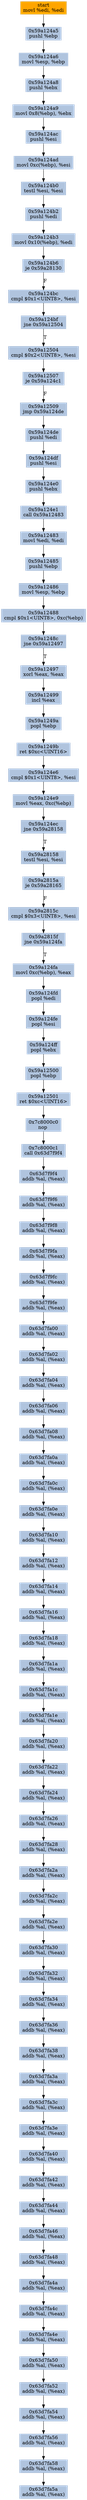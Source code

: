 digraph G {
node[shape=rectangle,style=filled,fillcolor=lightsteelblue,color=lightsteelblue]
bgcolor="transparent"
a0x59a124a3movl_edi_edi[label="start\nmovl %edi, %edi",color="lightgrey",fillcolor="orange"];
a0x59a124a5pushl_ebp[label="0x59a124a5\npushl %ebp"];
a0x59a124a6movl_esp_ebp[label="0x59a124a6\nmovl %esp, %ebp"];
a0x59a124a8pushl_ebx[label="0x59a124a8\npushl %ebx"];
a0x59a124a9movl_0x8ebp__ebx[label="0x59a124a9\nmovl 0x8(%ebp), %ebx"];
a0x59a124acpushl_esi[label="0x59a124ac\npushl %esi"];
a0x59a124admovl_0xcebp__esi[label="0x59a124ad\nmovl 0xc(%ebp), %esi"];
a0x59a124b0testl_esi_esi[label="0x59a124b0\ntestl %esi, %esi"];
a0x59a124b2pushl_edi[label="0x59a124b2\npushl %edi"];
a0x59a124b3movl_0x10ebp__edi[label="0x59a124b3\nmovl 0x10(%ebp), %edi"];
a0x59a124b6je_0x59a28130[label="0x59a124b6\nje 0x59a28130"];
a0x59a124bccmpl_0x1UINT8_esi[label="0x59a124bc\ncmpl $0x1<UINT8>, %esi"];
a0x59a124bfjne_0x59a12504[label="0x59a124bf\njne 0x59a12504"];
a0x59a12504cmpl_0x2UINT8_esi[label="0x59a12504\ncmpl $0x2<UINT8>, %esi"];
a0x59a12507je_0x59a124c1[label="0x59a12507\nje 0x59a124c1"];
a0x59a12509jmp_0x59a124de[label="0x59a12509\njmp 0x59a124de"];
a0x59a124depushl_edi[label="0x59a124de\npushl %edi"];
a0x59a124dfpushl_esi[label="0x59a124df\npushl %esi"];
a0x59a124e0pushl_ebx[label="0x59a124e0\npushl %ebx"];
a0x59a124e1call_0x59a12483[label="0x59a124e1\ncall 0x59a12483"];
a0x59a12483movl_edi_edi[label="0x59a12483\nmovl %edi, %edi"];
a0x59a12485pushl_ebp[label="0x59a12485\npushl %ebp"];
a0x59a12486movl_esp_ebp[label="0x59a12486\nmovl %esp, %ebp"];
a0x59a12488cmpl_0x1UINT8_0xcebp_[label="0x59a12488\ncmpl $0x1<UINT8>, 0xc(%ebp)"];
a0x59a1248cjne_0x59a12497[label="0x59a1248c\njne 0x59a12497"];
a0x59a12497xorl_eax_eax[label="0x59a12497\nxorl %eax, %eax"];
a0x59a12499incl_eax[label="0x59a12499\nincl %eax"];
a0x59a1249apopl_ebp[label="0x59a1249a\npopl %ebp"];
a0x59a1249bret_0xcUINT16[label="0x59a1249b\nret $0xc<UINT16>"];
a0x59a124e6cmpl_0x1UINT8_esi[label="0x59a124e6\ncmpl $0x1<UINT8>, %esi"];
a0x59a124e9movl_eax_0xcebp_[label="0x59a124e9\nmovl %eax, 0xc(%ebp)"];
a0x59a124ecjne_0x59a28158[label="0x59a124ec\njne 0x59a28158"];
a0x59a28158testl_esi_esi[label="0x59a28158\ntestl %esi, %esi"];
a0x59a2815aje_0x59a28165[label="0x59a2815a\nje 0x59a28165"];
a0x59a2815ccmpl_0x3UINT8_esi[label="0x59a2815c\ncmpl $0x3<UINT8>, %esi"];
a0x59a2815fjne_0x59a124fa[label="0x59a2815f\njne 0x59a124fa"];
a0x59a124famovl_0xcebp__eax[label="0x59a124fa\nmovl 0xc(%ebp), %eax"];
a0x59a124fdpopl_edi[label="0x59a124fd\npopl %edi"];
a0x59a124fepopl_esi[label="0x59a124fe\npopl %esi"];
a0x59a124ffpopl_ebx[label="0x59a124ff\npopl %ebx"];
a0x59a12500popl_ebp[label="0x59a12500\npopl %ebp"];
a0x59a12501ret_0xcUINT16[label="0x59a12501\nret $0xc<UINT16>"];
a0x7c8000c0nop_[label="0x7c8000c0\nnop "];
a0x7c8000c1call_0x63d7f9f4[label="0x7c8000c1\ncall 0x63d7f9f4"];
a0x63d7f9f4addb_al_eax_[label="0x63d7f9f4\naddb %al, (%eax)"];
a0x63d7f9f6addb_al_eax_[label="0x63d7f9f6\naddb %al, (%eax)"];
a0x63d7f9f8addb_al_eax_[label="0x63d7f9f8\naddb %al, (%eax)"];
a0x63d7f9faaddb_al_eax_[label="0x63d7f9fa\naddb %al, (%eax)"];
a0x63d7f9fcaddb_al_eax_[label="0x63d7f9fc\naddb %al, (%eax)"];
a0x63d7f9feaddb_al_eax_[label="0x63d7f9fe\naddb %al, (%eax)"];
a0x63d7fa00addb_al_eax_[label="0x63d7fa00\naddb %al, (%eax)"];
a0x63d7fa02addb_al_eax_[label="0x63d7fa02\naddb %al, (%eax)"];
a0x63d7fa04addb_al_eax_[label="0x63d7fa04\naddb %al, (%eax)"];
a0x63d7fa06addb_al_eax_[label="0x63d7fa06\naddb %al, (%eax)"];
a0x63d7fa08addb_al_eax_[label="0x63d7fa08\naddb %al, (%eax)"];
a0x63d7fa0aaddb_al_eax_[label="0x63d7fa0a\naddb %al, (%eax)"];
a0x63d7fa0caddb_al_eax_[label="0x63d7fa0c\naddb %al, (%eax)"];
a0x63d7fa0eaddb_al_eax_[label="0x63d7fa0e\naddb %al, (%eax)"];
a0x63d7fa10addb_al_eax_[label="0x63d7fa10\naddb %al, (%eax)"];
a0x63d7fa12addb_al_eax_[label="0x63d7fa12\naddb %al, (%eax)"];
a0x63d7fa14addb_al_eax_[label="0x63d7fa14\naddb %al, (%eax)"];
a0x63d7fa16addb_al_eax_[label="0x63d7fa16\naddb %al, (%eax)"];
a0x63d7fa18addb_al_eax_[label="0x63d7fa18\naddb %al, (%eax)"];
a0x63d7fa1aaddb_al_eax_[label="0x63d7fa1a\naddb %al, (%eax)"];
a0x63d7fa1caddb_al_eax_[label="0x63d7fa1c\naddb %al, (%eax)"];
a0x63d7fa1eaddb_al_eax_[label="0x63d7fa1e\naddb %al, (%eax)"];
a0x63d7fa20addb_al_eax_[label="0x63d7fa20\naddb %al, (%eax)"];
a0x63d7fa22addb_al_eax_[label="0x63d7fa22\naddb %al, (%eax)"];
a0x63d7fa24addb_al_eax_[label="0x63d7fa24\naddb %al, (%eax)"];
a0x63d7fa26addb_al_eax_[label="0x63d7fa26\naddb %al, (%eax)"];
a0x63d7fa28addb_al_eax_[label="0x63d7fa28\naddb %al, (%eax)"];
a0x63d7fa2aaddb_al_eax_[label="0x63d7fa2a\naddb %al, (%eax)"];
a0x63d7fa2caddb_al_eax_[label="0x63d7fa2c\naddb %al, (%eax)"];
a0x63d7fa2eaddb_al_eax_[label="0x63d7fa2e\naddb %al, (%eax)"];
a0x63d7fa30addb_al_eax_[label="0x63d7fa30\naddb %al, (%eax)"];
a0x63d7fa32addb_al_eax_[label="0x63d7fa32\naddb %al, (%eax)"];
a0x63d7fa34addb_al_eax_[label="0x63d7fa34\naddb %al, (%eax)"];
a0x63d7fa36addb_al_eax_[label="0x63d7fa36\naddb %al, (%eax)"];
a0x63d7fa38addb_al_eax_[label="0x63d7fa38\naddb %al, (%eax)"];
a0x63d7fa3aaddb_al_eax_[label="0x63d7fa3a\naddb %al, (%eax)"];
a0x63d7fa3caddb_al_eax_[label="0x63d7fa3c\naddb %al, (%eax)"];
a0x63d7fa3eaddb_al_eax_[label="0x63d7fa3e\naddb %al, (%eax)"];
a0x63d7fa40addb_al_eax_[label="0x63d7fa40\naddb %al, (%eax)"];
a0x63d7fa42addb_al_eax_[label="0x63d7fa42\naddb %al, (%eax)"];
a0x63d7fa44addb_al_eax_[label="0x63d7fa44\naddb %al, (%eax)"];
a0x63d7fa46addb_al_eax_[label="0x63d7fa46\naddb %al, (%eax)"];
a0x63d7fa48addb_al_eax_[label="0x63d7fa48\naddb %al, (%eax)"];
a0x63d7fa4aaddb_al_eax_[label="0x63d7fa4a\naddb %al, (%eax)"];
a0x63d7fa4caddb_al_eax_[label="0x63d7fa4c\naddb %al, (%eax)"];
a0x63d7fa4eaddb_al_eax_[label="0x63d7fa4e\naddb %al, (%eax)"];
a0x63d7fa50addb_al_eax_[label="0x63d7fa50\naddb %al, (%eax)"];
a0x63d7fa52addb_al_eax_[label="0x63d7fa52\naddb %al, (%eax)"];
a0x63d7fa54addb_al_eax_[label="0x63d7fa54\naddb %al, (%eax)"];
a0x63d7fa56addb_al_eax_[label="0x63d7fa56\naddb %al, (%eax)"];
a0x63d7fa58addb_al_eax_[label="0x63d7fa58\naddb %al, (%eax)"];
a0x63d7fa5aaddb_al_eax_[label="0x63d7fa5a\naddb %al, (%eax)"];
a0x59a124a3movl_edi_edi -> a0x59a124a5pushl_ebp [color="#000000"];
a0x59a124a5pushl_ebp -> a0x59a124a6movl_esp_ebp [color="#000000"];
a0x59a124a6movl_esp_ebp -> a0x59a124a8pushl_ebx [color="#000000"];
a0x59a124a8pushl_ebx -> a0x59a124a9movl_0x8ebp__ebx [color="#000000"];
a0x59a124a9movl_0x8ebp__ebx -> a0x59a124acpushl_esi [color="#000000"];
a0x59a124acpushl_esi -> a0x59a124admovl_0xcebp__esi [color="#000000"];
a0x59a124admovl_0xcebp__esi -> a0x59a124b0testl_esi_esi [color="#000000"];
a0x59a124b0testl_esi_esi -> a0x59a124b2pushl_edi [color="#000000"];
a0x59a124b2pushl_edi -> a0x59a124b3movl_0x10ebp__edi [color="#000000"];
a0x59a124b3movl_0x10ebp__edi -> a0x59a124b6je_0x59a28130 [color="#000000"];
a0x59a124b6je_0x59a28130 -> a0x59a124bccmpl_0x1UINT8_esi [color="#000000",label="F"];
a0x59a124bccmpl_0x1UINT8_esi -> a0x59a124bfjne_0x59a12504 [color="#000000"];
a0x59a124bfjne_0x59a12504 -> a0x59a12504cmpl_0x2UINT8_esi [color="#000000",label="T"];
a0x59a12504cmpl_0x2UINT8_esi -> a0x59a12507je_0x59a124c1 [color="#000000"];
a0x59a12507je_0x59a124c1 -> a0x59a12509jmp_0x59a124de [color="#000000",label="F"];
a0x59a12509jmp_0x59a124de -> a0x59a124depushl_edi [color="#000000"];
a0x59a124depushl_edi -> a0x59a124dfpushl_esi [color="#000000"];
a0x59a124dfpushl_esi -> a0x59a124e0pushl_ebx [color="#000000"];
a0x59a124e0pushl_ebx -> a0x59a124e1call_0x59a12483 [color="#000000"];
a0x59a124e1call_0x59a12483 -> a0x59a12483movl_edi_edi [color="#000000"];
a0x59a12483movl_edi_edi -> a0x59a12485pushl_ebp [color="#000000"];
a0x59a12485pushl_ebp -> a0x59a12486movl_esp_ebp [color="#000000"];
a0x59a12486movl_esp_ebp -> a0x59a12488cmpl_0x1UINT8_0xcebp_ [color="#000000"];
a0x59a12488cmpl_0x1UINT8_0xcebp_ -> a0x59a1248cjne_0x59a12497 [color="#000000"];
a0x59a1248cjne_0x59a12497 -> a0x59a12497xorl_eax_eax [color="#000000",label="T"];
a0x59a12497xorl_eax_eax -> a0x59a12499incl_eax [color="#000000"];
a0x59a12499incl_eax -> a0x59a1249apopl_ebp [color="#000000"];
a0x59a1249apopl_ebp -> a0x59a1249bret_0xcUINT16 [color="#000000"];
a0x59a1249bret_0xcUINT16 -> a0x59a124e6cmpl_0x1UINT8_esi [color="#000000"];
a0x59a124e6cmpl_0x1UINT8_esi -> a0x59a124e9movl_eax_0xcebp_ [color="#000000"];
a0x59a124e9movl_eax_0xcebp_ -> a0x59a124ecjne_0x59a28158 [color="#000000"];
a0x59a124ecjne_0x59a28158 -> a0x59a28158testl_esi_esi [color="#000000",label="T"];
a0x59a28158testl_esi_esi -> a0x59a2815aje_0x59a28165 [color="#000000"];
a0x59a2815aje_0x59a28165 -> a0x59a2815ccmpl_0x3UINT8_esi [color="#000000",label="F"];
a0x59a2815ccmpl_0x3UINT8_esi -> a0x59a2815fjne_0x59a124fa [color="#000000"];
a0x59a2815fjne_0x59a124fa -> a0x59a124famovl_0xcebp__eax [color="#000000",label="T"];
a0x59a124famovl_0xcebp__eax -> a0x59a124fdpopl_edi [color="#000000"];
a0x59a124fdpopl_edi -> a0x59a124fepopl_esi [color="#000000"];
a0x59a124fepopl_esi -> a0x59a124ffpopl_ebx [color="#000000"];
a0x59a124ffpopl_ebx -> a0x59a12500popl_ebp [color="#000000"];
a0x59a12500popl_ebp -> a0x59a12501ret_0xcUINT16 [color="#000000"];
a0x59a12501ret_0xcUINT16 -> a0x7c8000c0nop_ [color="#000000"];
a0x7c8000c0nop_ -> a0x7c8000c1call_0x63d7f9f4 [color="#000000"];
a0x7c8000c1call_0x63d7f9f4 -> a0x63d7f9f4addb_al_eax_ [color="#000000"];
a0x63d7f9f4addb_al_eax_ -> a0x63d7f9f6addb_al_eax_ [color="#000000"];
a0x63d7f9f6addb_al_eax_ -> a0x63d7f9f8addb_al_eax_ [color="#000000"];
a0x63d7f9f8addb_al_eax_ -> a0x63d7f9faaddb_al_eax_ [color="#000000"];
a0x63d7f9faaddb_al_eax_ -> a0x63d7f9fcaddb_al_eax_ [color="#000000"];
a0x63d7f9fcaddb_al_eax_ -> a0x63d7f9feaddb_al_eax_ [color="#000000"];
a0x63d7f9feaddb_al_eax_ -> a0x63d7fa00addb_al_eax_ [color="#000000"];
a0x63d7fa00addb_al_eax_ -> a0x63d7fa02addb_al_eax_ [color="#000000"];
a0x63d7fa02addb_al_eax_ -> a0x63d7fa04addb_al_eax_ [color="#000000"];
a0x63d7fa04addb_al_eax_ -> a0x63d7fa06addb_al_eax_ [color="#000000"];
a0x63d7fa06addb_al_eax_ -> a0x63d7fa08addb_al_eax_ [color="#000000"];
a0x63d7fa08addb_al_eax_ -> a0x63d7fa0aaddb_al_eax_ [color="#000000"];
a0x63d7fa0aaddb_al_eax_ -> a0x63d7fa0caddb_al_eax_ [color="#000000"];
a0x63d7fa0caddb_al_eax_ -> a0x63d7fa0eaddb_al_eax_ [color="#000000"];
a0x63d7fa0eaddb_al_eax_ -> a0x63d7fa10addb_al_eax_ [color="#000000"];
a0x63d7fa10addb_al_eax_ -> a0x63d7fa12addb_al_eax_ [color="#000000"];
a0x63d7fa12addb_al_eax_ -> a0x63d7fa14addb_al_eax_ [color="#000000"];
a0x63d7fa14addb_al_eax_ -> a0x63d7fa16addb_al_eax_ [color="#000000"];
a0x63d7fa16addb_al_eax_ -> a0x63d7fa18addb_al_eax_ [color="#000000"];
a0x63d7fa18addb_al_eax_ -> a0x63d7fa1aaddb_al_eax_ [color="#000000"];
a0x63d7fa1aaddb_al_eax_ -> a0x63d7fa1caddb_al_eax_ [color="#000000"];
a0x63d7fa1caddb_al_eax_ -> a0x63d7fa1eaddb_al_eax_ [color="#000000"];
a0x63d7fa1eaddb_al_eax_ -> a0x63d7fa20addb_al_eax_ [color="#000000"];
a0x63d7fa20addb_al_eax_ -> a0x63d7fa22addb_al_eax_ [color="#000000"];
a0x63d7fa22addb_al_eax_ -> a0x63d7fa24addb_al_eax_ [color="#000000"];
a0x63d7fa24addb_al_eax_ -> a0x63d7fa26addb_al_eax_ [color="#000000"];
a0x63d7fa26addb_al_eax_ -> a0x63d7fa28addb_al_eax_ [color="#000000"];
a0x63d7fa28addb_al_eax_ -> a0x63d7fa2aaddb_al_eax_ [color="#000000"];
a0x63d7fa2aaddb_al_eax_ -> a0x63d7fa2caddb_al_eax_ [color="#000000"];
a0x63d7fa2caddb_al_eax_ -> a0x63d7fa2eaddb_al_eax_ [color="#000000"];
a0x63d7fa2eaddb_al_eax_ -> a0x63d7fa30addb_al_eax_ [color="#000000"];
a0x63d7fa30addb_al_eax_ -> a0x63d7fa32addb_al_eax_ [color="#000000"];
a0x63d7fa32addb_al_eax_ -> a0x63d7fa34addb_al_eax_ [color="#000000"];
a0x63d7fa34addb_al_eax_ -> a0x63d7fa36addb_al_eax_ [color="#000000"];
a0x63d7fa36addb_al_eax_ -> a0x63d7fa38addb_al_eax_ [color="#000000"];
a0x63d7fa38addb_al_eax_ -> a0x63d7fa3aaddb_al_eax_ [color="#000000"];
a0x63d7fa3aaddb_al_eax_ -> a0x63d7fa3caddb_al_eax_ [color="#000000"];
a0x63d7fa3caddb_al_eax_ -> a0x63d7fa3eaddb_al_eax_ [color="#000000"];
a0x63d7fa3eaddb_al_eax_ -> a0x63d7fa40addb_al_eax_ [color="#000000"];
a0x63d7fa40addb_al_eax_ -> a0x63d7fa42addb_al_eax_ [color="#000000"];
a0x63d7fa42addb_al_eax_ -> a0x63d7fa44addb_al_eax_ [color="#000000"];
a0x63d7fa44addb_al_eax_ -> a0x63d7fa46addb_al_eax_ [color="#000000"];
a0x63d7fa46addb_al_eax_ -> a0x63d7fa48addb_al_eax_ [color="#000000"];
a0x63d7fa48addb_al_eax_ -> a0x63d7fa4aaddb_al_eax_ [color="#000000"];
a0x63d7fa4aaddb_al_eax_ -> a0x63d7fa4caddb_al_eax_ [color="#000000"];
a0x63d7fa4caddb_al_eax_ -> a0x63d7fa4eaddb_al_eax_ [color="#000000"];
a0x63d7fa4eaddb_al_eax_ -> a0x63d7fa50addb_al_eax_ [color="#000000"];
a0x63d7fa50addb_al_eax_ -> a0x63d7fa52addb_al_eax_ [color="#000000"];
a0x63d7fa52addb_al_eax_ -> a0x63d7fa54addb_al_eax_ [color="#000000"];
a0x63d7fa54addb_al_eax_ -> a0x63d7fa56addb_al_eax_ [color="#000000"];
a0x63d7fa56addb_al_eax_ -> a0x63d7fa58addb_al_eax_ [color="#000000"];
a0x63d7fa58addb_al_eax_ -> a0x63d7fa5aaddb_al_eax_ [color="#000000"];
}
